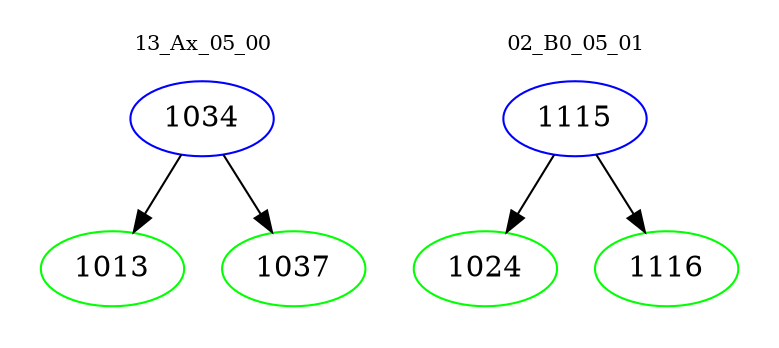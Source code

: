 digraph{
subgraph cluster_0 {
color = white
label = "13_Ax_05_00";
fontsize=10;
T0_1034 [label="1034", color="blue"]
T0_1034 -> T0_1013 [color="black"]
T0_1013 [label="1013", color="green"]
T0_1034 -> T0_1037 [color="black"]
T0_1037 [label="1037", color="green"]
}
subgraph cluster_1 {
color = white
label = "02_B0_05_01";
fontsize=10;
T1_1115 [label="1115", color="blue"]
T1_1115 -> T1_1024 [color="black"]
T1_1024 [label="1024", color="green"]
T1_1115 -> T1_1116 [color="black"]
T1_1116 [label="1116", color="green"]
}
}
